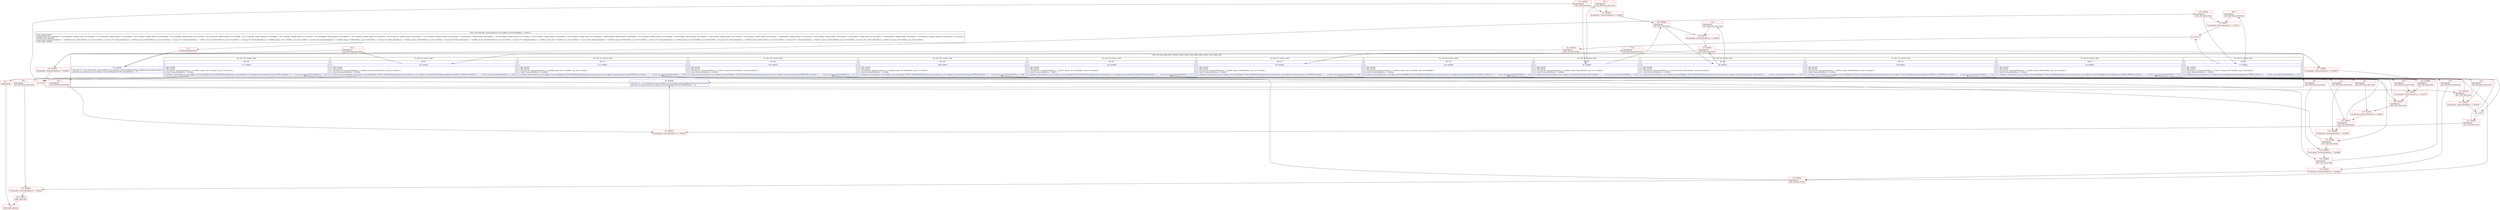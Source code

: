 digraph "CFG forandroidx.constraintlayout.core.widgets.ConstraintWidget.1.\<clinit\>()V" {
subgraph cluster_Region_267498983 {
label = "R(15:1|(1:3)|(1:6)|(1:9)|(1:12)|13|(1:15)|(1:18)|(1:21)|(1:24)|(1:26)|(1:29)|(1:31)|(1:34)|(1:36))";
node [shape=record,color=blue];
Node_76 [shape=record,label="{76\:\ 0x0000|int[] int[] r0 = new int[androidx.constraintlayout.core.widgets.ConstraintWidget.DimensionBehaviour.values().length]\landroidx.constraintlayout.core.widgets.ConstraintWidget.C01401.f41x6d00e4a2 = r0\l}"];
subgraph cluster_TryCatchRegion_1451883180 {
label = "Try: R(1:3) catches: R(0)";
node [shape=record,color=blue];
subgraph cluster_Region_1223637043 {
label = "R(1:3)";
node [shape=record,color=blue];
Node_77 [shape=record,label="{77\:\ 0x000a|TRY_ENTER\lTRY_LEAVE\lTryCatch #12 \{NoSuchFieldError \-\> 0x0013, blocks: (B:77:0x000a), top: B:145:0x000a \}\lCatch: NoSuchFieldError \-\> 0x0013\l|r0[androidx.constraintlayout.core.widgets.ConstraintWidget.DimensionBehaviour.FIXED.ordinal()] = 1     \/\/ Catch: java.lang.NoSuchFieldError \-\> L13\l}"];
}
subgraph cluster_Region_127767825 {
label = "R(0) | ExcHandler: NoSuchFieldError \-\> 0x0013\l";
node [shape=record,color=blue];
}
}
subgraph cluster_TryCatchRegion_1430256371 {
label = "Try: R(1:6) catches: R(0)";
node [shape=record,color=blue];
subgraph cluster_Region_899029483 {
label = "R(1:6)";
node [shape=record,color=blue];
Node_81 [shape=record,label="{81\:\ 0x0015|TRY_ENTER\lTRY_LEAVE\lTryCatch #10 \{NoSuchFieldError \-\> 0x0020, blocks: (B:81:0x0015), top: B:141:0x0015 \}\lCatch: NoSuchFieldError \-\> 0x0020\l|androidx.constraintlayout.core.widgets.ConstraintWidget.C01401.f41x6d00e4a2[androidx.constraintlayout.core.widgets.ConstraintWidget.DimensionBehaviour.WRAP_CONTENT.ordinal()] = 2     \/\/ Catch: java.lang.NoSuchFieldError \-\> L20\l}"];
}
subgraph cluster_Region_752077167 {
label = "R(0) | ExcHandler: NoSuchFieldError \-\> 0x0020\l";
node [shape=record,color=blue];
}
}
subgraph cluster_TryCatchRegion_1200485625 {
label = "Try: R(1:9) catches: R(0)";
node [shape=record,color=blue];
subgraph cluster_Region_1833920153 {
label = "R(1:9)";
node [shape=record,color=blue];
Node_85 [shape=record,label="{85\:\ 0x0022|TRY_ENTER\lTRY_LEAVE\lTryCatch #1 \{NoSuchFieldError \-\> 0x002d, blocks: (B:85:0x0022), top: B:123:0x0022 \}\lCatch: NoSuchFieldError \-\> 0x002d\l|androidx.constraintlayout.core.widgets.ConstraintWidget.C01401.f41x6d00e4a2[androidx.constraintlayout.core.widgets.ConstraintWidget.DimensionBehaviour.MATCH_PARENT.ordinal()] = 3     \/\/ Catch: java.lang.NoSuchFieldError \-\> L2d\l}"];
}
subgraph cluster_Region_1746101146 {
label = "R(0) | ExcHandler: NoSuchFieldError \-\> 0x002d\l";
node [shape=record,color=blue];
}
}
subgraph cluster_TryCatchRegion_1522095942 {
label = "Try: R(1:12) catches: R(0)";
node [shape=record,color=blue];
subgraph cluster_Region_1916492500 {
label = "R(1:12)";
node [shape=record,color=blue];
Node_89 [shape=record,label="{89\:\ 0x002f|TRY_ENTER\lTRY_LEAVE\lTryCatch #5 \{NoSuchFieldError \-\> 0x003a, blocks: (B:89:0x002f), top: B:131:0x002f \}\lCatch: NoSuchFieldError \-\> 0x003a\l|androidx.constraintlayout.core.widgets.ConstraintWidget.C01401.f41x6d00e4a2[androidx.constraintlayout.core.widgets.ConstraintWidget.DimensionBehaviour.MATCH_CONSTRAINT.ordinal()] = 4     \/\/ Catch: java.lang.NoSuchFieldError \-\> L3a\l}"];
}
subgraph cluster_Region_1691779492 {
label = "R(0) | ExcHandler: NoSuchFieldError \-\> 0x003a\l";
node [shape=record,color=blue];
}
}
Node_92 [shape=record,label="{92\:\ 0x003b|int[] int[] r4 = new int[androidx.constraintlayout.core.widgets.ConstraintAnchor.Type.values().length]\landroidx.constraintlayout.core.widgets.ConstraintWidget.C01401.f40x6930e354 = r4\l}"];
subgraph cluster_TryCatchRegion_397025559 {
label = "Try: R(1:15) catches: R(0)";
node [shape=record,color=blue];
subgraph cluster_Region_607730784 {
label = "R(1:15)";
node [shape=record,color=blue];
Node_93 [shape=record,label="{93\:\ 0x0044|TRY_ENTER\lTRY_LEAVE\lTryCatch #0 \{NoSuchFieldError \-\> 0x004d, blocks: (B:93:0x0044), top: B:121:0x0044 \}\lCatch: NoSuchFieldError \-\> 0x004d\l|r4[androidx.constraintlayout.core.widgets.ConstraintAnchor.Type.LEFT.ordinal()] = 1     \/\/ Catch: java.lang.NoSuchFieldError \-\> L4d\l}"];
}
subgraph cluster_Region_129587139 {
label = "R(0) | ExcHandler: NoSuchFieldError \-\> 0x004d\l";
node [shape=record,color=blue];
}
}
subgraph cluster_TryCatchRegion_805064730 {
label = "Try: R(1:18) catches: R(0)";
node [shape=record,color=blue];
subgraph cluster_Region_2138517472 {
label = "R(1:18)";
node [shape=record,color=blue];
Node_96 [shape=record,label="{96\:\ 0x004e|TRY_ENTER\lTRY_LEAVE\lTryCatch #4 \{NoSuchFieldError \-\> 0x0059, blocks: (B:96:0x004e), top: B:129:0x004e \}\lCatch: NoSuchFieldError \-\> 0x0059\l|androidx.constraintlayout.core.widgets.ConstraintWidget.C01401.f40x6930e354[androidx.constraintlayout.core.widgets.ConstraintAnchor.Type.TOP.ordinal()] = 2     \/\/ Catch: java.lang.NoSuchFieldError \-\> L59\l}"];
}
subgraph cluster_Region_957553536 {
label = "R(0) | ExcHandler: NoSuchFieldError \-\> 0x0059\l";
node [shape=record,color=blue];
}
}
subgraph cluster_TryCatchRegion_1952007214 {
label = "Try: R(1:21) catches: R(0)";
node [shape=record,color=blue];
subgraph cluster_Region_971548223 {
label = "R(1:21)";
node [shape=record,color=blue];
Node_99 [shape=record,label="{99\:\ 0x005a|TRY_ENTER\lTRY_LEAVE\lTryCatch #8 \{NoSuchFieldError \-\> 0x0065, blocks: (B:99:0x005a), top: B:137:0x005a \}\lCatch: NoSuchFieldError \-\> 0x0065\l|androidx.constraintlayout.core.widgets.ConstraintWidget.C01401.f40x6930e354[androidx.constraintlayout.core.widgets.ConstraintAnchor.Type.RIGHT.ordinal()] = 3     \/\/ Catch: java.lang.NoSuchFieldError \-\> L65\l}"];
}
subgraph cluster_Region_2133231309 {
label = "R(0) | ExcHandler: NoSuchFieldError \-\> 0x0065\l";
node [shape=record,color=blue];
}
}
subgraph cluster_TryCatchRegion_1590185394 {
label = "Try: R(1:24) catches: R(0)";
node [shape=record,color=blue];
subgraph cluster_Region_1619925617 {
label = "R(1:24)";
node [shape=record,color=blue];
Node_102 [shape=record,label="{102\:\ 0x0066|TRY_ENTER\lTRY_LEAVE\lTryCatch #11 \{NoSuchFieldError \-\> 0x0071, blocks: (B:102:0x0066), top: B:143:0x0066 \}\lCatch: NoSuchFieldError \-\> 0x0071\l|androidx.constraintlayout.core.widgets.ConstraintWidget.C01401.f40x6930e354[androidx.constraintlayout.core.widgets.ConstraintAnchor.Type.BOTTOM.ordinal()] = 4     \/\/ Catch: java.lang.NoSuchFieldError \-\> L71\l}"];
}
subgraph cluster_Region_472613121 {
label = "R(0) | ExcHandler: NoSuchFieldError \-\> 0x0071\l";
node [shape=record,color=blue];
}
}
subgraph cluster_TryCatchRegion_1475374247 {
label = "Try: R(1:26) catches: R(0)";
node [shape=record,color=blue];
subgraph cluster_Region_1271471670 {
label = "R(1:26)";
node [shape=record,color=blue];
Node_105 [shape=record,label="{105\:\ 0x0072|TRY_ENTER\lTRY_LEAVE\lTryCatch #2 \{NoSuchFieldError \-\> 0x007e, blocks: (B:105:0x0072), top: B:125:0x0072 \}\lCatch: NoSuchFieldError \-\> 0x007e\l|androidx.constraintlayout.core.widgets.ConstraintWidget.C01401.f40x6930e354[androidx.constraintlayout.core.widgets.ConstraintAnchor.Type.BASELINE.ordinal()] = 5     \/\/ Catch: java.lang.NoSuchFieldError \-\> L7e\l}"];
}
subgraph cluster_Region_1527040172 {
label = "R(0) | ExcHandler: NoSuchFieldError \-\> 0x007e\l";
node [shape=record,color=blue];
}
}
subgraph cluster_TryCatchRegion_468150596 {
label = "Try: R(1:29) catches: R(0)";
node [shape=record,color=blue];
subgraph cluster_Region_1336327115 {
label = "R(1:29)";
node [shape=record,color=blue];
Node_108 [shape=record,label="{108\:\ 0x007f|TRY_ENTER\lTRY_LEAVE\lTryCatch #6 \{NoSuchFieldError \-\> 0x008b, blocks: (B:108:0x007f), top: B:133:0x007f \}\lCatch: NoSuchFieldError \-\> 0x008b\l|androidx.constraintlayout.core.widgets.ConstraintWidget.C01401.f40x6930e354[androidx.constraintlayout.core.widgets.ConstraintAnchor.Type.CENTER.ordinal()] = 6     \/\/ Catch: java.lang.NoSuchFieldError \-\> L8b\l}"];
}
subgraph cluster_Region_1276978343 {
label = "R(0) | ExcHandler: NoSuchFieldError \-\> 0x008b\l";
node [shape=record,color=blue];
}
}
subgraph cluster_TryCatchRegion_824300576 {
label = "Try: R(1:31) catches: R(0)";
node [shape=record,color=blue];
subgraph cluster_Region_288105993 {
label = "R(1:31)";
node [shape=record,color=blue];
Node_111 [shape=record,label="{111\:\ 0x008c|TRY_ENTER\lTRY_LEAVE\lTryCatch #3 \{NoSuchFieldError \-\> 0x0098, blocks: (B:111:0x008c), top: B:127:0x008c \}\lCatch: NoSuchFieldError \-\> 0x0098\l|androidx.constraintlayout.core.widgets.ConstraintWidget.C01401.f40x6930e354[androidx.constraintlayout.core.widgets.ConstraintAnchor.Type.CENTER_X.ordinal()] = 7     \/\/ Catch: java.lang.NoSuchFieldError \-\> L98\l}"];
}
subgraph cluster_Region_1798225668 {
label = "R(0) | ExcHandler: NoSuchFieldError \-\> 0x0098\l";
node [shape=record,color=blue];
}
}
subgraph cluster_TryCatchRegion_1312003802 {
label = "Try: R(1:34) catches: R(0)";
node [shape=record,color=blue];
subgraph cluster_Region_1896664040 {
label = "R(1:34)";
node [shape=record,color=blue];
Node_114 [shape=record,label="{114\:\ 0x0099|TRY_ENTER\lTRY_LEAVE\lTryCatch #9 \{NoSuchFieldError \-\> 0x00a6, blocks: (B:114:0x0099), top: B:139:0x0099 \}\lCatch: NoSuchFieldError \-\> 0x00a6\l|androidx.constraintlayout.core.widgets.ConstraintWidget.C01401.f40x6930e354[androidx.constraintlayout.core.widgets.ConstraintAnchor.Type.CENTER_Y.ordinal()] = 8     \/\/ Catch: java.lang.NoSuchFieldError \-\> La6\l}"];
}
subgraph cluster_Region_23111598 {
label = "R(0) | ExcHandler: NoSuchFieldError \-\> 0x00a6\l";
node [shape=record,color=blue];
}
}
subgraph cluster_TryCatchRegion_531168793 {
label = "Try: R(1:36) catches: R(0)";
node [shape=record,color=blue];
subgraph cluster_Region_1308569200 {
label = "R(1:36)";
node [shape=record,color=blue];
Node_117 [shape=record,label="{117\:\ 0x00a7|TRY_ENTER\lTRY_LEAVE\lTryCatch #7 \{NoSuchFieldError \-\> 0x00b4, blocks: (B:117:0x00a7), top: B:135:0x00a7 \}\lCatch: NoSuchFieldError \-\> 0x00b4\l|androidx.constraintlayout.core.widgets.ConstraintWidget.C01401.f40x6930e354[androidx.constraintlayout.core.widgets.ConstraintAnchor.Type.NONE.ordinal()] = 9     \/\/ Catch: java.lang.NoSuchFieldError \-\> Lb4\l}"];
}
subgraph cluster_Region_1513881516 {
label = "R(0) | ExcHandler: NoSuchFieldError \-\> 0x00b4\l";
node [shape=record,color=blue];
}
}
}
subgraph cluster_Region_127767825 {
label = "R(0) | ExcHandler: NoSuchFieldError \-\> 0x0013\l";
node [shape=record,color=blue];
}
subgraph cluster_Region_752077167 {
label = "R(0) | ExcHandler: NoSuchFieldError \-\> 0x0020\l";
node [shape=record,color=blue];
}
subgraph cluster_Region_1746101146 {
label = "R(0) | ExcHandler: NoSuchFieldError \-\> 0x002d\l";
node [shape=record,color=blue];
}
subgraph cluster_Region_1691779492 {
label = "R(0) | ExcHandler: NoSuchFieldError \-\> 0x003a\l";
node [shape=record,color=blue];
}
subgraph cluster_Region_129587139 {
label = "R(0) | ExcHandler: NoSuchFieldError \-\> 0x004d\l";
node [shape=record,color=blue];
}
subgraph cluster_Region_957553536 {
label = "R(0) | ExcHandler: NoSuchFieldError \-\> 0x0059\l";
node [shape=record,color=blue];
}
subgraph cluster_Region_2133231309 {
label = "R(0) | ExcHandler: NoSuchFieldError \-\> 0x0065\l";
node [shape=record,color=blue];
}
subgraph cluster_Region_472613121 {
label = "R(0) | ExcHandler: NoSuchFieldError \-\> 0x0071\l";
node [shape=record,color=blue];
}
subgraph cluster_Region_1527040172 {
label = "R(0) | ExcHandler: NoSuchFieldError \-\> 0x007e\l";
node [shape=record,color=blue];
}
subgraph cluster_Region_1276978343 {
label = "R(0) | ExcHandler: NoSuchFieldError \-\> 0x008b\l";
node [shape=record,color=blue];
}
subgraph cluster_Region_1798225668 {
label = "R(0) | ExcHandler: NoSuchFieldError \-\> 0x0098\l";
node [shape=record,color=blue];
}
subgraph cluster_Region_23111598 {
label = "R(0) | ExcHandler: NoSuchFieldError \-\> 0x00a6\l";
node [shape=record,color=blue];
}
subgraph cluster_Region_1513881516 {
label = "R(0) | ExcHandler: NoSuchFieldError \-\> 0x00b4\l";
node [shape=record,color=blue];
}
Node_74 [shape=record,color=red,label="{74\:\ ?|MTH_ENTER_BLOCK\l}"];
Node_145 [shape=record,color=red,label="{145\:\ 0x000a|SYNTHETIC\lEXC_TOP_SPLITTER\l}"];
Node_80 [shape=record,color=red,label="{80\:\ 0x0014}"];
Node_141 [shape=record,color=red,label="{141\:\ 0x0015|SYNTHETIC\lEXC_TOP_SPLITTER\l}"];
Node_84 [shape=record,color=red,label="{84\:\ 0x0021}"];
Node_123 [shape=record,color=red,label="{123\:\ 0x0022|SYNTHETIC\lEXC_TOP_SPLITTER\l}"];
Node_88 [shape=record,color=red,label="{88\:\ 0x002e}"];
Node_131 [shape=record,color=red,label="{131\:\ 0x002f|SYNTHETIC\lEXC_TOP_SPLITTER\l}"];
Node_121 [shape=record,color=red,label="{121\:\ 0x0044|SYNTHETIC\lEXC_TOP_SPLITTER\l}"];
Node_122 [shape=record,color=red,label="{122\:\ ?|SYNTHETIC\lEXC_BOTTOM_SPLITTER\l}"];
Node_129 [shape=record,color=red,label="{129\:\ 0x004e|SYNTHETIC\lEXC_TOP_SPLITTER\l}"];
Node_130 [shape=record,color=red,label="{130\:\ ?|SYNTHETIC\lEXC_BOTTOM_SPLITTER\l}"];
Node_137 [shape=record,color=red,label="{137\:\ 0x005a|SYNTHETIC\lEXC_TOP_SPLITTER\l}"];
Node_138 [shape=record,color=red,label="{138\:\ ?|SYNTHETIC\lEXC_BOTTOM_SPLITTER\l}"];
Node_143 [shape=record,color=red,label="{143\:\ 0x0066|SYNTHETIC\lEXC_TOP_SPLITTER\l}"];
Node_125 [shape=record,color=red,label="{125\:\ 0x0072|SYNTHETIC\lEXC_TOP_SPLITTER\l}"];
Node_126 [shape=record,color=red,label="{126\:\ ?|SYNTHETIC\lEXC_BOTTOM_SPLITTER\l}"];
Node_133 [shape=record,color=red,label="{133\:\ 0x007f|SYNTHETIC\lEXC_TOP_SPLITTER\l}"];
Node_127 [shape=record,color=red,label="{127\:\ 0x008c|SYNTHETIC\lEXC_TOP_SPLITTER\l}"];
Node_128 [shape=record,color=red,label="{128\:\ ?|SYNTHETIC\lEXC_BOTTOM_SPLITTER\l}"];
Node_139 [shape=record,color=red,label="{139\:\ 0x0099|SYNTHETIC\lEXC_TOP_SPLITTER\l}"];
Node_135 [shape=record,color=red,label="{135\:\ 0x00a7|SYNTHETIC\lEXC_TOP_SPLITTER\l}"];
Node_136 [shape=record,color=red,label="{136\:\ ?|SYNTHETIC\lEXC_BOTTOM_SPLITTER\l}"];
Node_147 [shape=record,color=red,label="{147\:\ ?|SYNTHETIC\l}"];
Node_75 [shape=record,color=red,label="{75\:\ ?|MTH_EXIT_BLOCK\l}"];
Node_119 [shape=record,color=red,label="{119\:\ 0x00b4|ExcHandler: NoSuchFieldError \-\> 0x00b4\l}"];
Node_120 [shape=record,color=red,label="{120\:\ 0x00b5|ORIG_RETURN\l}"];
Node_140 [shape=record,color=red,label="{140\:\ ?|SYNTHETIC\lEXC_BOTTOM_SPLITTER\l}"];
Node_116 [shape=record,color=red,label="{116\:\ 0x00a6|ExcHandler: NoSuchFieldError \-\> 0x00a6\l}"];
Node_113 [shape=record,color=red,label="{113\:\ 0x0098|ExcHandler: NoSuchFieldError \-\> 0x0098\l}"];
Node_134 [shape=record,color=red,label="{134\:\ ?|SYNTHETIC\lEXC_BOTTOM_SPLITTER\l}"];
Node_110 [shape=record,color=red,label="{110\:\ 0x008b|ExcHandler: NoSuchFieldError \-\> 0x008b\l}"];
Node_107 [shape=record,color=red,label="{107\:\ 0x007e|ExcHandler: NoSuchFieldError \-\> 0x007e\l}"];
Node_144 [shape=record,color=red,label="{144\:\ ?|SYNTHETIC\lEXC_BOTTOM_SPLITTER\l}"];
Node_104 [shape=record,color=red,label="{104\:\ 0x0071|ExcHandler: NoSuchFieldError \-\> 0x0071\l}"];
Node_101 [shape=record,color=red,label="{101\:\ 0x0065|ExcHandler: NoSuchFieldError \-\> 0x0065\l}"];
Node_98 [shape=record,color=red,label="{98\:\ 0x0059|ExcHandler: NoSuchFieldError \-\> 0x0059\l}"];
Node_95 [shape=record,color=red,label="{95\:\ 0x004d|ExcHandler: NoSuchFieldError \-\> 0x004d\l}"];
Node_132 [shape=record,color=red,label="{132\:\ ?|SYNTHETIC\lEXC_BOTTOM_SPLITTER\l}"];
Node_91 [shape=record,color=red,label="{91\:\ 0x003a|ExcHandler: NoSuchFieldError \-\> 0x003a\l}"];
Node_124 [shape=record,color=red,label="{124\:\ ?|SYNTHETIC\lEXC_BOTTOM_SPLITTER\l}"];
Node_87 [shape=record,color=red,label="{87\:\ 0x002d|ExcHandler: NoSuchFieldError \-\> 0x002d\l}"];
Node_142 [shape=record,color=red,label="{142\:\ ?|SYNTHETIC\lEXC_BOTTOM_SPLITTER\l}"];
Node_83 [shape=record,color=red,label="{83\:\ 0x0020|ExcHandler: NoSuchFieldError \-\> 0x0020\l}"];
Node_146 [shape=record,color=red,label="{146\:\ ?|SYNTHETIC\lEXC_BOTTOM_SPLITTER\l}"];
Node_79 [shape=record,color=red,label="{79\:\ 0x0013|ExcHandler: NoSuchFieldError \-\> 0x0013\l}"];
MethodNode[shape=record,label="{static void androidx.constraintlayout.core.widgets.ConstraintWidget.1.\<clinit\>()  | USE_LINES_HINTS\lCROSS_EDGE: B:119:0x00b4 \-\> B:120:0x00b5, CROSS_EDGE: B:135:0x00a7 \-\> B:119:0x00b4, CROSS_EDGE: B:116:0x00a6 \-\> B:135:0x00a7, CROSS_EDGE: B:139:0x0099 \-\> B:116:0x00a6, CROSS_EDGE: B:111:0x008c \-\> B:139:0x0099, CROSS_EDGE: B:127:0x008c \-\> B:113:0x0098, CROSS_EDGE: B:110:0x008b \-\> B:127:0x008c, CROSS_EDGE: B:133:0x007f \-\> B:110:0x008b, CROSS_EDGE: B:105:0x0072 \-\> B:133:0x007f, CROSS_EDGE: B:125:0x0072 \-\> B:107:0x007e, CROSS_EDGE: B:104:0x0071 \-\> B:125:0x0072, CROSS_EDGE: B:143:0x0066 \-\> B:104:0x0071, CROSS_EDGE: B:99:0x005a \-\> B:143:0x0066, CROSS_EDGE: B:137:0x005a \-\> B:101:0x0065, CROSS_EDGE: B:96:0x004e \-\> B:137:0x005a, CROSS_EDGE: B:129:0x004e \-\> B:98:0x0059, CROSS_EDGE: B:93:0x0044 \-\> B:129:0x004e, CROSS_EDGE: B:121:0x0044 \-\> B:95:0x004d, CROSS_EDGE: B:91:0x003a \-\> B:92:0x003b, CROSS_EDGE: B:131:0x002f \-\> B:91:0x003a, CROSS_EDGE: B:87:0x002d \-\> B:88:0x002e, CROSS_EDGE: B:123:0x0022 \-\> B:87:0x002d, CROSS_EDGE: B:83:0x0020 \-\> B:84:0x0021, CROSS_EDGE: B:141:0x0015 \-\> B:83:0x0020, CROSS_EDGE: B:79:0x0013 \-\> B:80:0x0014, CROSS_EDGE: B:145:0x000a \-\> B:79:0x0013\lINLINE_NOT_NEEDED\lTryCatch #0 \{NoSuchFieldError \-\> 0x004d, blocks: (B:93:0x0044), top: B:121:0x0044 \}, TryCatch #1 \{NoSuchFieldError \-\> 0x002d, blocks: (B:85:0x0022), top: B:123:0x0022 \}, TryCatch #2 \{NoSuchFieldError \-\> 0x007e, blocks: (B:105:0x0072), top: B:125:0x0072 \}, TryCatch #3 \{NoSuchFieldError \-\> 0x0098, blocks: (B:111:0x008c), top: B:127:0x008c \}, TryCatch #4 \{NoSuchFieldError \-\> 0x0059, blocks: (B:96:0x004e), top: B:129:0x004e \}, TryCatch #5 \{NoSuchFieldError \-\> 0x003a, blocks: (B:89:0x002f), top: B:131:0x002f \}, TryCatch #6 \{NoSuchFieldError \-\> 0x008b, blocks: (B:108:0x007f), top: B:133:0x007f \}, TryCatch #7 \{NoSuchFieldError \-\> 0x00b4, blocks: (B:117:0x00a7), top: B:135:0x00a7 \}, TryCatch #8 \{NoSuchFieldError \-\> 0x0065, blocks: (B:99:0x005a), top: B:137:0x005a \}, TryCatch #9 \{NoSuchFieldError \-\> 0x00a6, blocks: (B:114:0x0099), top: B:139:0x0099 \}, TryCatch #10 \{NoSuchFieldError \-\> 0x0020, blocks: (B:81:0x0015), top: B:141:0x0015 \}, TryCatch #11 \{NoSuchFieldError \-\> 0x0071, blocks: (B:102:0x0066), top: B:143:0x0066 \}, TryCatch #12 \{NoSuchFieldError \-\> 0x0013, blocks: (B:77:0x000a), top: B:145:0x000a \}\lTYPE_VARS: EMPTY\l}"];
MethodNode -> Node_74;Node_76 -> Node_145;
Node_77 -> Node_80;
Node_77 -> Node_146;
Node_81 -> Node_84;
Node_81 -> Node_142;
Node_85 -> Node_88;
Node_85 -> Node_124;
Node_89 -> Node_92;
Node_89 -> Node_132;
Node_92 -> Node_121;
Node_93 -> Node_122;
Node_93 -> Node_129;
Node_96 -> Node_130;
Node_96 -> Node_137;
Node_99 -> Node_138;
Node_99 -> Node_143;
Node_102 -> Node_125;
Node_102 -> Node_144;
Node_105 -> Node_126;
Node_105 -> Node_133;
Node_108 -> Node_127;
Node_108 -> Node_134;
Node_111 -> Node_128;
Node_111 -> Node_139;
Node_114 -> Node_135;
Node_114 -> Node_140;
Node_117 -> Node_136;
Node_117 -> Node_147;
Node_74 -> Node_76;
Node_145 -> Node_77;
Node_145 -> Node_79;
Node_80 -> Node_141;
Node_141 -> Node_81;
Node_141 -> Node_83;
Node_84 -> Node_123;
Node_123 -> Node_85;
Node_123 -> Node_87;
Node_88 -> Node_131;
Node_131 -> Node_89;
Node_131 -> Node_91;
Node_121 -> Node_93;
Node_121 -> Node_95;
Node_122 -> Node_95;
Node_129 -> Node_96;
Node_129 -> Node_98;
Node_130 -> Node_98;
Node_137 -> Node_99;
Node_137 -> Node_101;
Node_138 -> Node_101;
Node_143 -> Node_102;
Node_143 -> Node_104;
Node_125 -> Node_105;
Node_125 -> Node_107;
Node_126 -> Node_107;
Node_133 -> Node_108;
Node_133 -> Node_110;
Node_127 -> Node_111;
Node_127 -> Node_113;
Node_128 -> Node_113;
Node_139 -> Node_114;
Node_139 -> Node_116;
Node_135 -> Node_117;
Node_135 -> Node_119;
Node_136 -> Node_119;
Node_147 -> Node_75;
Node_119 -> Node_120;
Node_120 -> Node_75;
Node_140 -> Node_116;
Node_116 -> Node_135;
Node_113 -> Node_139;
Node_134 -> Node_110;
Node_110 -> Node_127;
Node_107 -> Node_133;
Node_144 -> Node_104;
Node_104 -> Node_125;
Node_101 -> Node_143;
Node_98 -> Node_137;
Node_95 -> Node_129;
Node_132 -> Node_91;
Node_91 -> Node_92;
Node_124 -> Node_87;
Node_87 -> Node_88;
Node_142 -> Node_83;
Node_83 -> Node_84;
Node_146 -> Node_79;
Node_79 -> Node_80;
}


